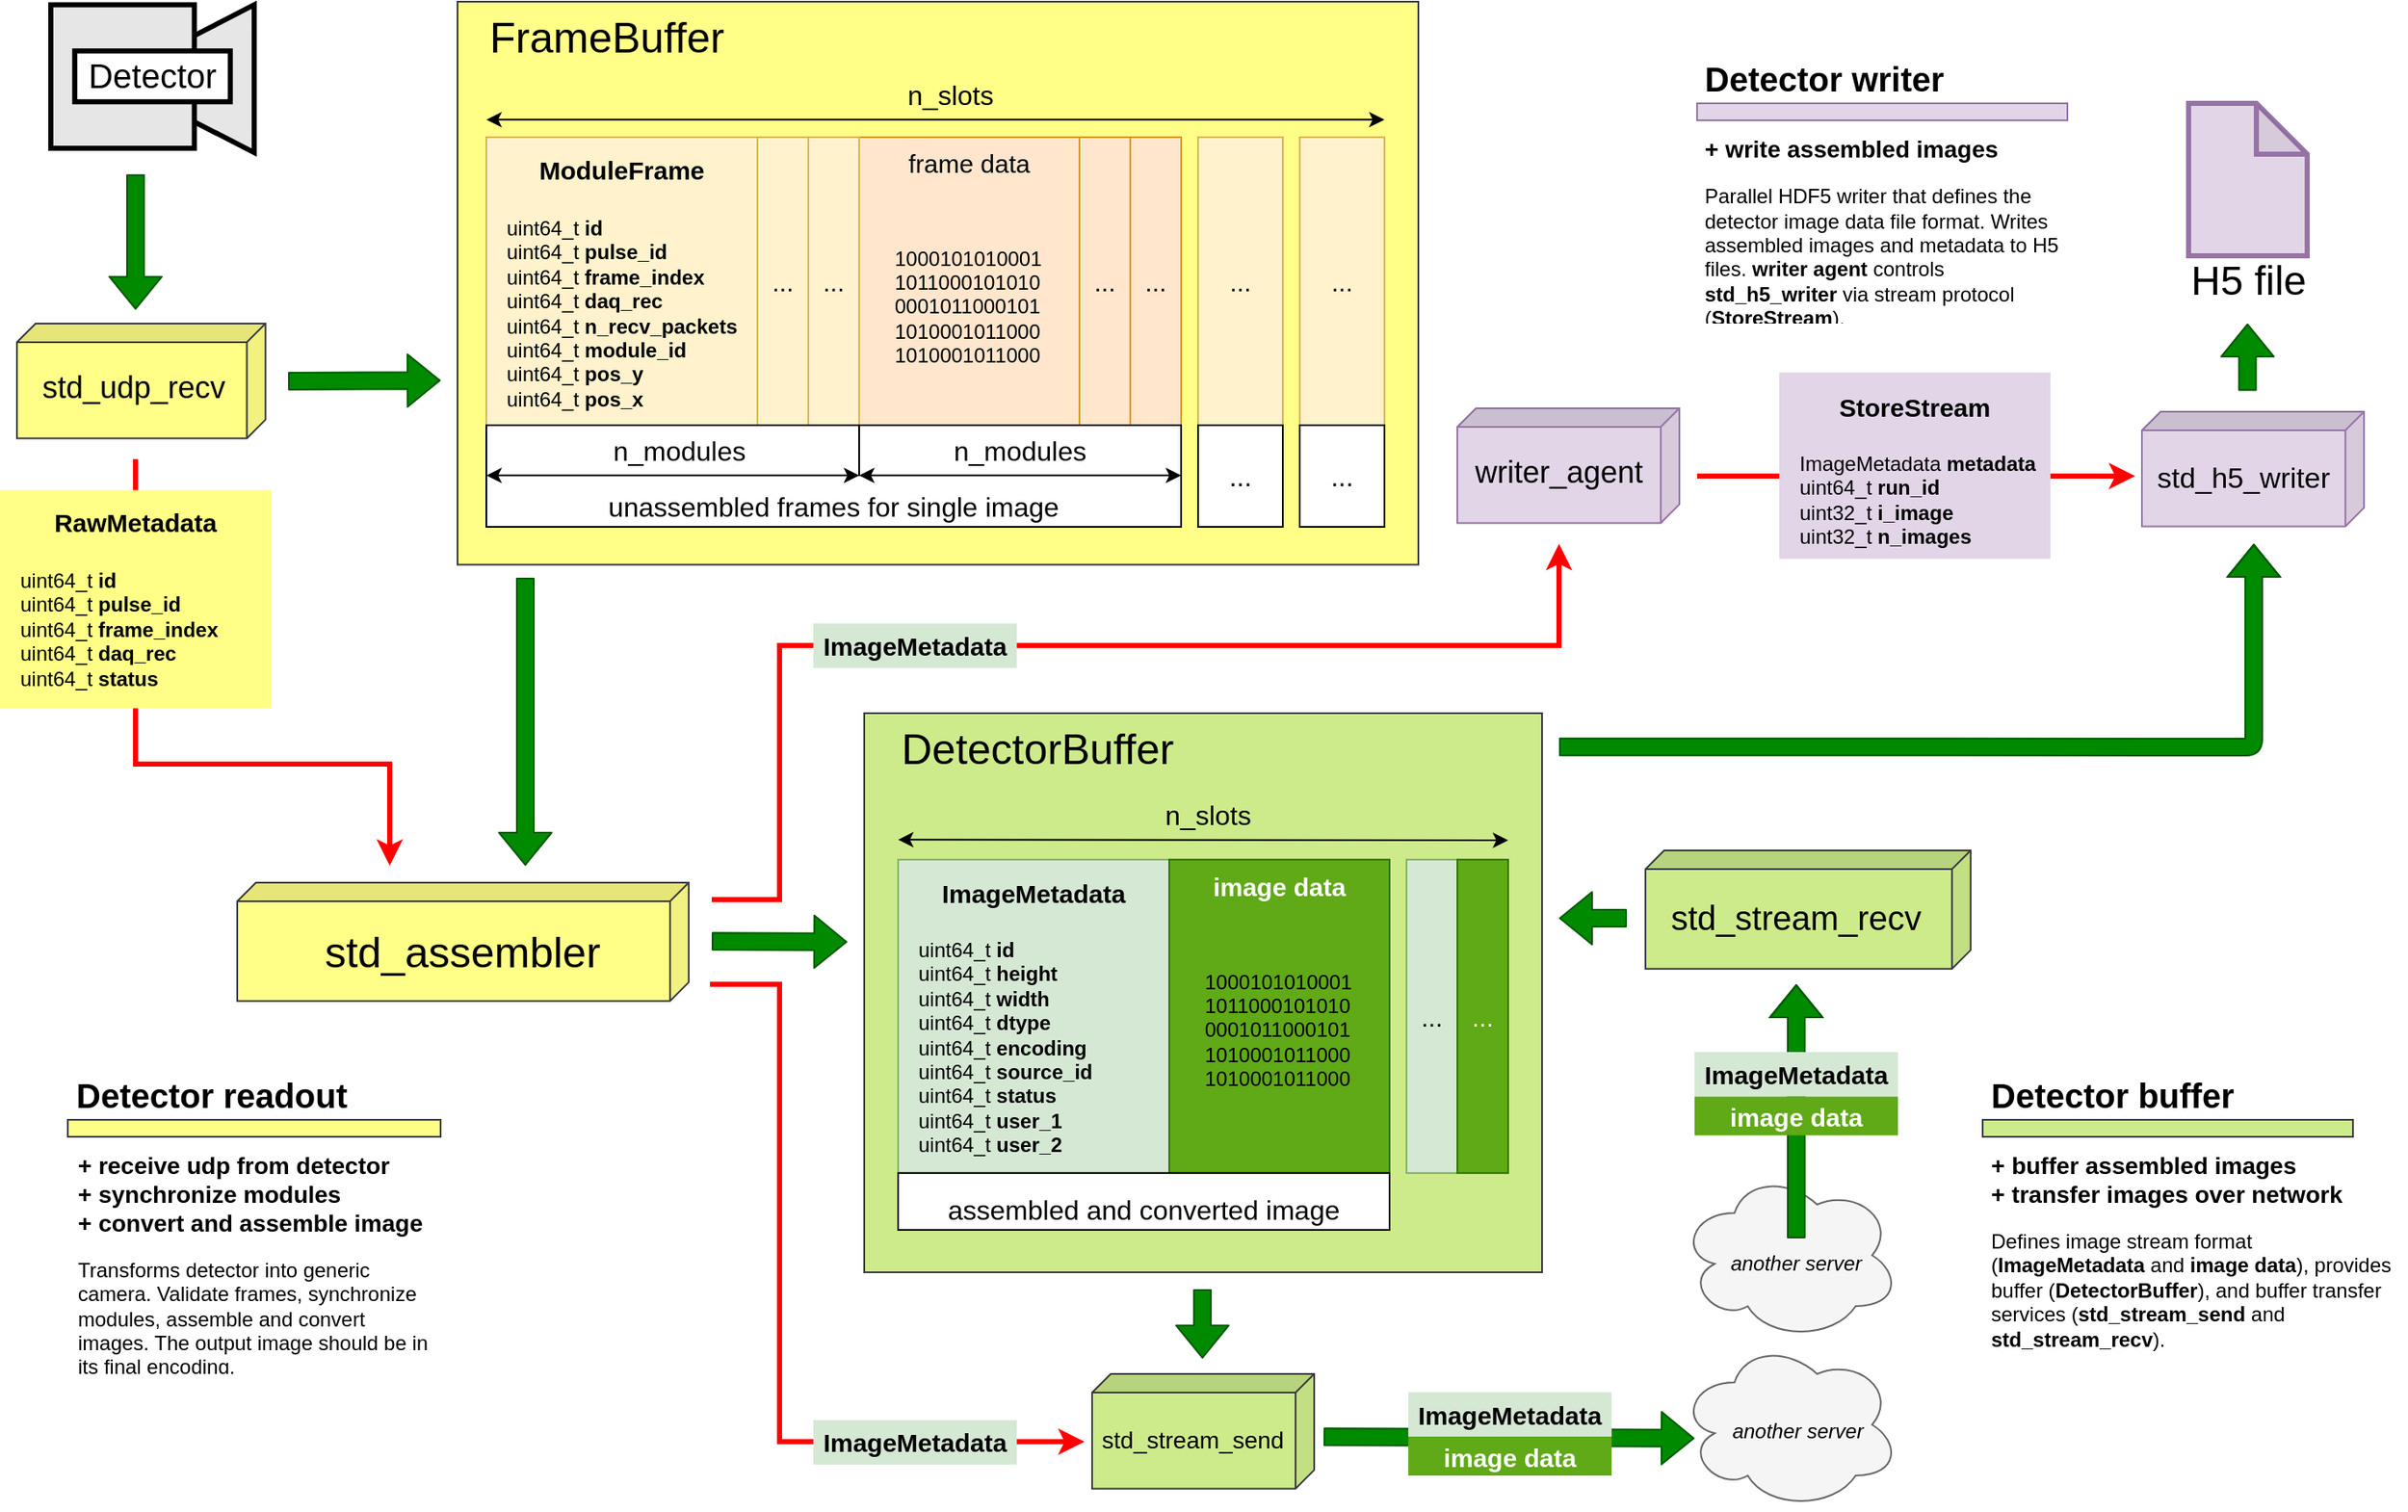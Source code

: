<mxfile version="12.9.9" type="device"><diagram id="LLWE_lJp5c9PDb6zXkUz" name="detector_data_flow"><mxGraphModel dx="2414" dy="1418" grid="1" gridSize="10" guides="1" tooltips="1" connect="1" arrows="1" fold="1" page="1" pageScale="1" pageWidth="1600" pageHeight="900" math="0" shadow="0"><root><mxCell id="0"/><mxCell id="1" parent="0"/><mxCell id="xz4rLBF5K8dxZVSBUItQ-146" value="" style="ellipse;shape=cloud;whiteSpace=wrap;html=1;fontSize=10;align=center;fillColor=#f5f5f5;strokeColor=#666666;fontColor=#333333;direction=east;" vertex="1" parent="1"><mxGeometry x="1001.05" y="700" width="130" height="100" as="geometry"/></mxCell><mxCell id="xz4rLBF5K8dxZVSBUItQ-6" style="edgeStyle=orthogonalEdgeStyle;rounded=0;orthogonalLoop=1;jettySize=auto;html=1;startArrow=none;startFill=0;fontSize=16;endArrow=classic;endFill=1;strokeWidth=3;strokeColor=#FF0000;" edge="1" parent="1"><mxGeometry relative="1" as="geometry"><mxPoint x="90" y="280" as="sourcePoint"/><mxPoint x="240" y="520" as="targetPoint"/><Array as="points"><mxPoint x="90" y="280"/><mxPoint x="90" y="460"/><mxPoint x="240" y="460"/></Array></mxGeometry></mxCell><mxCell id="xz4rLBF5K8dxZVSBUItQ-7" value="" style="group" vertex="1" connectable="0" parent="1"><mxGeometry x="10" y="298.28" width="160" height="128.85" as="geometry"/></mxCell><mxCell id="xz4rLBF5K8dxZVSBUItQ-8" value="" style="rounded=0;whiteSpace=wrap;html=1;fontSize=15;fillColor=#ffff88;strokeColor=none;" vertex="1" parent="xz4rLBF5K8dxZVSBUItQ-7"><mxGeometry width="160" height="128.85" as="geometry"/></mxCell><mxCell id="xz4rLBF5K8dxZVSBUItQ-9" value="&lt;b&gt;RawMetadata&lt;/b&gt;" style="text;html=1;strokeColor=none;fillColor=none;align=center;verticalAlign=middle;whiteSpace=wrap;rounded=0;fontSize=15;" vertex="1" parent="xz4rLBF5K8dxZVSBUItQ-7"><mxGeometry width="160" height="38.18" as="geometry"/></mxCell><mxCell id="xz4rLBF5K8dxZVSBUItQ-10" value="uint64_t &lt;b&gt;id&lt;/b&gt;&lt;br&gt;uint64_t &lt;b&gt;pulse_id&lt;/b&gt;&lt;br style=&quot;font-size: 12px&quot;&gt;uint64_t&amp;nbsp;&lt;b&gt;frame_index&lt;/b&gt;&lt;br style=&quot;font-size: 12px&quot;&gt;uint64_t&amp;nbsp;&lt;b&gt;daq_rec&lt;/b&gt;&lt;br style=&quot;font-size: 12px&quot;&gt;uint64_t &lt;b&gt;status&lt;/b&gt;" style="text;html=1;strokeColor=none;fillColor=none;align=left;verticalAlign=top;whiteSpace=wrap;rounded=0;fontSize=12;" vertex="1" parent="xz4rLBF5K8dxZVSBUItQ-7"><mxGeometry x="10" y="40" width="140" height="78.85" as="geometry"/></mxCell><mxCell id="xz4rLBF5K8dxZVSBUItQ-11" value="" style="group" vertex="1" connectable="0" parent="1"><mxGeometry x="280" y="10.0" width="567" height="332.31" as="geometry"/></mxCell><mxCell id="xz4rLBF5K8dxZVSBUItQ-12" value="" style="rounded=0;whiteSpace=wrap;html=1;fillColor=#ffff88;strokeColor=#36393d;" vertex="1" parent="xz4rLBF5K8dxZVSBUItQ-11"><mxGeometry width="567" height="332.31" as="geometry"/></mxCell><mxCell id="xz4rLBF5K8dxZVSBUItQ-13" value="FrameBuffer" style="text;html=1;strokeColor=none;fillColor=none;align=left;verticalAlign=middle;whiteSpace=wrap;rounded=0;fontSize=25;" vertex="1" parent="xz4rLBF5K8dxZVSBUItQ-11"><mxGeometry x="17" width="240" height="40" as="geometry"/></mxCell><mxCell id="xz4rLBF5K8dxZVSBUItQ-14" value="" style="group" vertex="1" connectable="0" parent="xz4rLBF5K8dxZVSBUItQ-11"><mxGeometry x="237" y="80" width="130" height="170" as="geometry"/></mxCell><mxCell id="xz4rLBF5K8dxZVSBUItQ-15" value="" style="rounded=0;whiteSpace=wrap;html=1;fontSize=12;align=left;fillColor=#ffe6cc;strokeColor=#d79b00;" vertex="1" parent="xz4rLBF5K8dxZVSBUItQ-14"><mxGeometry width="130.0" height="170" as="geometry"/></mxCell><mxCell id="xz4rLBF5K8dxZVSBUItQ-16" value="frame data" style="text;html=1;strokeColor=none;fillColor=none;align=center;verticalAlign=middle;whiteSpace=wrap;rounded=0;fontSize=15;" vertex="1" parent="xz4rLBF5K8dxZVSBUItQ-14"><mxGeometry width="130.0" height="30.909" as="geometry"/></mxCell><mxCell id="xz4rLBF5K8dxZVSBUItQ-17" value="1000101010001&lt;br&gt;1011000101010&lt;br&gt;0001011000101&lt;br&gt;1010001011000&lt;br&gt;1010001011000" style="text;html=1;strokeColor=none;fillColor=none;align=left;verticalAlign=middle;whiteSpace=wrap;rounded=0;fontSize=12;" vertex="1" parent="xz4rLBF5K8dxZVSBUItQ-14"><mxGeometry x="18.67" y="46.364" width="111.33" height="108.182" as="geometry"/></mxCell><mxCell id="xz4rLBF5K8dxZVSBUItQ-18" value="" style="rounded=0;whiteSpace=wrap;html=1;fontSize=15;fillColor=#fff2cc;strokeColor=#d6b656;" vertex="1" parent="xz4rLBF5K8dxZVSBUItQ-11"><mxGeometry x="17" y="80" width="160" height="170" as="geometry"/></mxCell><mxCell id="xz4rLBF5K8dxZVSBUItQ-19" value="&lt;b&gt;ModuleFrame&lt;/b&gt;" style="text;html=1;strokeColor=none;fillColor=none;align=center;verticalAlign=middle;whiteSpace=wrap;rounded=0;fontSize=15;" vertex="1" parent="xz4rLBF5K8dxZVSBUItQ-11"><mxGeometry x="17" y="80" width="160" height="38.18" as="geometry"/></mxCell><mxCell id="xz4rLBF5K8dxZVSBUItQ-20" value="uint64_t &lt;b&gt;id&lt;/b&gt;&lt;br&gt;uint64_t &lt;b&gt;pulse_id&lt;/b&gt;&lt;br style=&quot;font-size: 12px&quot;&gt;uint64_t&amp;nbsp;&lt;b&gt;frame_index&lt;/b&gt;&lt;br style=&quot;font-size: 12px&quot;&gt;uint64_t&amp;nbsp;&lt;b&gt;daq_rec&lt;/b&gt;&lt;br style=&quot;font-size: 12px&quot;&gt;uint64_t&amp;nbsp;&lt;b&gt;n_recv_packets&lt;/b&gt;&lt;br style=&quot;font-size: 12px&quot;&gt;uint64_t&amp;nbsp;&lt;b&gt;module_id&lt;/b&gt;&lt;br&gt;uint64_t &lt;b&gt;pos_y&lt;/b&gt;&lt;br&gt;uint64_t &lt;b&gt;pos_x&lt;/b&gt;" style="text;html=1;strokeColor=none;fillColor=none;align=left;verticalAlign=top;whiteSpace=wrap;rounded=0;fontSize=12;" vertex="1" parent="xz4rLBF5K8dxZVSBUItQ-11"><mxGeometry x="27" y="120" width="140" height="120" as="geometry"/></mxCell><mxCell id="xz4rLBF5K8dxZVSBUItQ-21" value="..." style="rounded=0;whiteSpace=wrap;html=1;fontSize=15;fillColor=#fff2cc;strokeColor=#d6b656;" vertex="1" parent="xz4rLBF5K8dxZVSBUItQ-11"><mxGeometry x="177" y="80" width="30" height="170" as="geometry"/></mxCell><mxCell id="xz4rLBF5K8dxZVSBUItQ-22" value="..." style="rounded=0;whiteSpace=wrap;html=1;fontSize=15;fillColor=#fff2cc;strokeColor=#d6b656;" vertex="1" parent="xz4rLBF5K8dxZVSBUItQ-11"><mxGeometry x="207" y="80" width="30" height="170" as="geometry"/></mxCell><mxCell id="xz4rLBF5K8dxZVSBUItQ-23" value="..." style="rounded=0;whiteSpace=wrap;html=1;fontSize=15;fillColor=#ffe6cc;strokeColor=#d79b00;" vertex="1" parent="xz4rLBF5K8dxZVSBUItQ-11"><mxGeometry x="367" y="80" width="30" height="170" as="geometry"/></mxCell><mxCell id="xz4rLBF5K8dxZVSBUItQ-24" value="..." style="rounded=0;whiteSpace=wrap;html=1;fontSize=15;fillColor=#ffe6cc;strokeColor=#d79b00;" vertex="1" parent="xz4rLBF5K8dxZVSBUItQ-11"><mxGeometry x="397" y="80" width="30" height="170" as="geometry"/></mxCell><mxCell id="xz4rLBF5K8dxZVSBUItQ-25" value="..." style="rounded=0;whiteSpace=wrap;html=1;fontSize=15;fillColor=#fff2cc;strokeColor=#d6b656;" vertex="1" parent="xz4rLBF5K8dxZVSBUItQ-11"><mxGeometry x="437" y="80" width="50" height="170" as="geometry"/></mxCell><mxCell id="xz4rLBF5K8dxZVSBUItQ-26" value="..." style="rounded=0;whiteSpace=wrap;html=1;fontSize=15;fillColor=#fff2cc;strokeColor=#d6b656;" vertex="1" parent="xz4rLBF5K8dxZVSBUItQ-11"><mxGeometry x="497" y="80" width="50" height="170" as="geometry"/></mxCell><mxCell id="xz4rLBF5K8dxZVSBUItQ-27" value="..." style="rounded=0;whiteSpace=wrap;html=1;fontSize=16;align=center;" vertex="1" parent="xz4rLBF5K8dxZVSBUItQ-11"><mxGeometry x="497" y="250" width="50" height="60" as="geometry"/></mxCell><mxCell id="xz4rLBF5K8dxZVSBUItQ-28" value="" style="group" vertex="1" connectable="0" parent="xz4rLBF5K8dxZVSBUItQ-11"><mxGeometry x="17" y="45" width="530" height="24.66" as="geometry"/></mxCell><mxCell id="xz4rLBF5K8dxZVSBUItQ-29" value="" style="endArrow=classic;startArrow=classic;html=1;fontSize=16;startFill=1;" edge="1" parent="xz4rLBF5K8dxZVSBUItQ-28"><mxGeometry width="50" height="50" relative="1" as="geometry"><mxPoint x="530" y="24.66" as="sourcePoint"/><mxPoint y="24.66" as="targetPoint"/></mxGeometry></mxCell><mxCell id="xz4rLBF5K8dxZVSBUItQ-30" value="n_slots" style="text;html=1;strokeColor=none;fillColor=none;align=center;verticalAlign=middle;whiteSpace=wrap;rounded=0;fontSize=16;" vertex="1" parent="xz4rLBF5K8dxZVSBUItQ-28"><mxGeometry x="254" width="40" height="20" as="geometry"/></mxCell><mxCell id="xz4rLBF5K8dxZVSBUItQ-31" value="..." style="rounded=0;whiteSpace=wrap;html=1;fontSize=16;align=center;" vertex="1" parent="xz4rLBF5K8dxZVSBUItQ-11"><mxGeometry x="437" y="250" width="50" height="60" as="geometry"/></mxCell><mxCell id="xz4rLBF5K8dxZVSBUItQ-32" value="&lt;font style=&quot;font-size: 16px&quot;&gt;unassembled frames for single image&lt;/font&gt;" style="rounded=0;whiteSpace=wrap;html=1;fontSize=16;align=center;verticalAlign=bottom;" vertex="1" parent="xz4rLBF5K8dxZVSBUItQ-11"><mxGeometry x="17" y="250" width="410" height="60" as="geometry"/></mxCell><mxCell id="xz4rLBF5K8dxZVSBUItQ-33" value="" style="endArrow=classic;startArrow=classic;html=1;fontSize=16;startFill=1;" edge="1" parent="xz4rLBF5K8dxZVSBUItQ-11"><mxGeometry width="50" height="50" relative="1" as="geometry"><mxPoint x="427" y="279.66" as="sourcePoint"/><mxPoint x="237" y="279.66" as="targetPoint"/></mxGeometry></mxCell><mxCell id="xz4rLBF5K8dxZVSBUItQ-34" value="n_modules" style="text;html=1;strokeColor=none;fillColor=none;align=center;verticalAlign=middle;whiteSpace=wrap;rounded=0;fontSize=16;" vertex="1" parent="xz4rLBF5K8dxZVSBUItQ-11"><mxGeometry x="312" y="255" width="40" height="20" as="geometry"/></mxCell><mxCell id="xz4rLBF5K8dxZVSBUItQ-35" value="" style="endArrow=classic;startArrow=classic;html=1;fontSize=16;startFill=1;" edge="1" parent="xz4rLBF5K8dxZVSBUItQ-11"><mxGeometry width="50" height="50" relative="1" as="geometry"><mxPoint x="237" y="279.66" as="sourcePoint"/><mxPoint x="17" y="279.66" as="targetPoint"/></mxGeometry></mxCell><mxCell id="xz4rLBF5K8dxZVSBUItQ-36" value="n_modules" style="text;html=1;strokeColor=none;fillColor=none;align=center;verticalAlign=middle;whiteSpace=wrap;rounded=0;fontSize=16;" vertex="1" parent="xz4rLBF5K8dxZVSBUItQ-11"><mxGeometry x="111.1" y="255" width="40" height="20" as="geometry"/></mxCell><mxCell id="xz4rLBF5K8dxZVSBUItQ-37" value="" style="endArrow=none;html=1;fontSize=16;entryX=1;entryY=1;entryDx=0;entryDy=0;" edge="1" parent="xz4rLBF5K8dxZVSBUItQ-11" target="xz4rLBF5K8dxZVSBUItQ-22"><mxGeometry width="50" height="50" relative="1" as="geometry"><mxPoint x="237" y="280" as="sourcePoint"/><mxPoint x="227" y="220" as="targetPoint"/></mxGeometry></mxCell><mxCell id="xz4rLBF5K8dxZVSBUItQ-38" value="" style="group;fillColor=#cdeb8b;strokeColor=#36393d;" vertex="1" connectable="0" parent="1"><mxGeometry x="520" y="430" width="400" height="330" as="geometry"/></mxCell><mxCell id="xz4rLBF5K8dxZVSBUItQ-39" value="&lt;span style=&quot;color: rgba(0 , 0 , 0 , 0) ; font-family: monospace ; font-size: 0px&quot;&gt;%3CmxGraphModel%3E%3Croot%3E%3CmxCell%20id%3D%220%22%2F%3E%3CmxCell%20id%3D%221%22%20parent%3D%220%22%2F%3E%3CmxCell%20id%3D%222%22%20value%3D%22%22%20style%3D%22group%22%20vertex%3D%221%22%20connectable%3D%220%22%20parent%3D%221%22%3E%3CmxGeometry%20x%3D%2213%22%20y%3D%22230%22%20width%3D%22580.9%22%20height%3D%22332.31%22%20as%3D%22geometry%22%2F%3E%3C%2FmxCell%3E%3CmxCell%20id%3D%223%22%20value%3D%22%22%20style%3D%22rounded%3D0%3BwhiteSpace%3Dwrap%3Bhtml%3D1%3B%22%20vertex%3D%221%22%20parent%3D%222%22%3E%3CmxGeometry%20width%3D%22580.9%22%20height%3D%22332.31%22%20as%3D%22geometry%22%2F%3E%3C%2FmxCell%3E%3CmxCell%20id%3D%224%22%20value%3D%22FrameBuffer%22%20style%3D%22text%3Bhtml%3D1%3BstrokeColor%3Dnone%3BfillColor%3Dnone%3Balign%3Dleft%3BverticalAlign%3Dmiddle%3BwhiteSpace%3Dwrap%3Brounded%3D0%3BfontSize%3D25%3B%22%20vertex%3D%221%22%20parent%3D%222%22%3E%3CmxGeometry%20x%3D%2217%22%20width%3D%22240%22%20height%3D%2240%22%20as%3D%22geometry%22%2F%3E%3C%2FmxCell%3E%3CmxCell%20id%3D%225%22%20value%3D%22%22%20style%3D%22group%22%20vertex%3D%221%22%20connectable%3D%220%22%20parent%3D%222%22%3E%3CmxGeometry%20x%3D%22237%22%20y%3D%2280%22%20width%3D%22130%22%20height%3D%22170%22%20as%3D%22geometry%22%2F%3E%3C%2FmxCell%3E%3CmxCell%20id%3D%226%22%20value%3D%22%22%20style%3D%22rounded%3D0%3BwhiteSpace%3Dwrap%3Bhtml%3D1%3BfontSize%3D12%3Balign%3Dleft%3BfillColor%3D%23ffe6cc%3BstrokeColor%3D%23d79b00%3B%22%20vertex%3D%221%22%20parent%3D%225%22%3E%3CmxGeometry%20width%3D%22130.0%22%20height%3D%22170%22%20as%3D%22geometry%22%2F%3E%3C%2FmxCell%3E%3CmxCell%20id%3D%227%22%20value%3D%22frame%20data%22%20style%3D%22text%3Bhtml%3D1%3BstrokeColor%3Dnone%3BfillColor%3Dnone%3Balign%3Dcenter%3BverticalAlign%3Dmiddle%3BwhiteSpace%3Dwrap%3Brounded%3D0%3BfontSize%3D15%3B%22%20vertex%3D%221%22%20parent%3D%225%22%3E%3CmxGeometry%20width%3D%22130.0%22%20height%3D%2230.909%22%20as%3D%22geometry%22%2F%3E%3C%2FmxCell%3E%3CmxCell%20id%3D%228%22%20value%3D%221000101010001%26lt%3Bbr%26gt%3B1011000101010%26lt%3Bbr%26gt%3B0001011000101%26lt%3Bbr%26gt%3B1010001011000%26lt%3Bbr%26gt%3B1010001011000%22%20style%3D%22text%3Bhtml%3D1%3BstrokeColor%3Dnone%3BfillColor%3Dnone%3Balign%3Dleft%3BverticalAlign%3Dmiddle%3BwhiteSpace%3Dwrap%3Brounded%3D0%3BfontSize%3D12%3B%22%20vertex%3D%221%22%20parent%3D%225%22%3E%3CmxGeometry%20x%3D%2218.67%22%20y%3D%2246.364%22%20width%3D%22111.33%22%20height%3D%22108.182%22%20as%3D%22geometry%22%2F%3E%3C%2FmxCell%3E%3CmxCell%20id%3D%229%22%20value%3D%22%22%20style%3D%22rounded%3D0%3BwhiteSpace%3Dwrap%3Bhtml%3D1%3BfontSize%3D15%3BfillColor%3D%23fff2cc%3BstrokeColor%3D%23d6b656%3B%22%20vertex%3D%221%22%20parent%3D%222%22%3E%3CmxGeometry%20x%3D%2217%22%20y%3D%2280%22%20width%3D%22160%22%20height%3D%22170%22%20as%3D%22geometry%22%2F%3E%3C%2FmxCell%3E%3CmxCell%20id%3D%2210%22%20value%3D%22%26lt%3Bb%26gt%3BModuleFrame%26lt%3B%2Fb%26gt%3B%22%20style%3D%22text%3Bhtml%3D1%3BstrokeColor%3Dnone%3BfillColor%3Dnone%3Balign%3Dcenter%3BverticalAlign%3Dmiddle%3BwhiteSpace%3Dwrap%3Brounded%3D0%3BfontSize%3D15%3B%22%20vertex%3D%221%22%20parent%3D%222%22%3E%3CmxGeometry%20x%3D%2217%22%20y%3D%2280%22%20width%3D%22160%22%20height%3D%2238.18%22%20as%3D%22geometry%22%2F%3E%3C%2FmxCell%3E%3CmxCell%20id%3D%2211%22%20value%3D%22uint64_t%20%26lt%3Bb%26gt%3Bid%26lt%3B%2Fb%26gt%3B%26lt%3Bbr%26gt%3Buint64_t%20%26lt%3Bb%26gt%3Bpulse_id%26lt%3B%2Fb%26gt%3B%26lt%3Bbr%20style%3D%26quot%3Bfont-size%3A%2012px%26quot%3B%26gt%3Buint64_t%26amp%3Bnbsp%3B%26lt%3Bb%26gt%3Bframe_index%26lt%3B%2Fb%26gt%3B%26lt%3Bbr%20style%3D%26quot%3Bfont-size%3A%2012px%26quot%3B%26gt%3Buint64_t%26amp%3Bnbsp%3B%26lt%3Bb%26gt%3Bdaq_rec%26lt%3B%2Fb%26gt%3B%26lt%3Bbr%20style%3D%26quot%3Bfont-size%3A%2012px%26quot%3B%26gt%3Buint64_t%26amp%3Bnbsp%3B%26lt%3Bb%26gt%3Bn_recv_packets%26lt%3B%2Fb%26gt%3B%26lt%3Bbr%20style%3D%26quot%3Bfont-size%3A%2012px%26quot%3B%26gt%3Buint64_t%26amp%3Bnbsp%3B%26lt%3Bb%26gt%3Bmodule_id%26lt%3B%2Fb%26gt%3B%26lt%3Bbr%26gt%3Buint64_t%20%26lt%3Bb%26gt%3Bpos_y%26lt%3B%2Fb%26gt%3B%26lt%3Bbr%26gt%3Buint64_t%20%26lt%3Bb%26gt%3Bpos_x%26lt%3B%2Fb%26gt%3B%22%20style%3D%22text%3Bhtml%3D1%3BstrokeColor%3Dnone%3BfillColor%3Dnone%3Balign%3Dleft%3BverticalAlign%3Dtop%3BwhiteSpace%3Dwrap%3Brounded%3D0%3BfontSize%3D12%3B%22%20vertex%3D%221%22%20parent%3D%222%22%3E%3CmxGeometry%20x%3D%2227%22%20y%3D%22120%22%20width%3D%22140%22%20height%3D%22120%22%20as%3D%22geometry%22%2F%3E%3C%2FmxCell%3E%3CmxCell%20id%3D%2212%22%20value%3D%22...%22%20style%3D%22rounded%3D0%3BwhiteSpace%3Dwrap%3Bhtml%3D1%3BfontSize%3D15%3BfillColor%3D%23fff2cc%3BstrokeColor%3D%23d6b656%3B%22%20vertex%3D%221%22%20parent%3D%222%22%3E%3CmxGeometry%20x%3D%22177%22%20y%3D%2280%22%20width%3D%2230%22%20height%3D%22170%22%20as%3D%22geometry%22%2F%3E%3C%2FmxCell%3E%3CmxCell%20id%3D%2213%22%20value%3D%22...%22%20style%3D%22rounded%3D0%3BwhiteSpace%3Dwrap%3Bhtml%3D1%3BfontSize%3D15%3BfillColor%3D%23fff2cc%3BstrokeColor%3D%23d6b656%3B%22%20vertex%3D%221%22%20parent%3D%222%22%3E%3CmxGeometry%20x%3D%22207%22%20y%3D%2280%22%20width%3D%2230%22%20height%3D%22170%22%20as%3D%22geometry%22%2F%3E%3C%2FmxCell%3E%3CmxCell%20id%3D%2214%22%20value%3D%22...%22%20style%3D%22rounded%3D0%3BwhiteSpace%3Dwrap%3Bhtml%3D1%3BfontSize%3D15%3BfillColor%3D%23ffe6cc%3BstrokeColor%3D%23d79b00%3B%22%20vertex%3D%221%22%20parent%3D%222%22%3E%3CmxGeometry%20x%3D%22367%22%20y%3D%2280%22%20width%3D%2230%22%20height%3D%22170%22%20as%3D%22geometry%22%2F%3E%3C%2FmxCell%3E%3CmxCell%20id%3D%2215%22%20value%3D%22...%22%20style%3D%22rounded%3D0%3BwhiteSpace%3Dwrap%3Bhtml%3D1%3BfontSize%3D15%3BfillColor%3D%23ffe6cc%3BstrokeColor%3D%23d79b00%3B%22%20vertex%3D%221%22%20parent%3D%222%22%3E%3CmxGeometry%20x%3D%22397%22%20y%3D%2280%22%20width%3D%2230%22%20height%3D%22170%22%20as%3D%22geometry%22%2F%3E%3C%2FmxCell%3E%3CmxCell%20id%3D%2216%22%20value%3D%22...%22%20style%3D%22rounded%3D0%3BwhiteSpace%3Dwrap%3Bhtml%3D1%3BfontSize%3D15%3BfillColor%3D%23fff2cc%3BstrokeColor%3D%23d6b656%3B%22%20vertex%3D%221%22%20parent%3D%222%22%3E%3CmxGeometry%20x%3D%22437%22%20y%3D%2280%22%20width%3D%2250%22%20height%3D%22170%22%20as%3D%22geometry%22%2F%3E%3C%2FmxCell%3E%3CmxCell%20id%3D%2217%22%20value%3D%22...%22%20style%3D%22rounded%3D0%3BwhiteSpace%3Dwrap%3Bhtml%3D1%3BfontSize%3D15%3BfillColor%3D%23fff2cc%3BstrokeColor%3D%23d6b656%3B%22%20vertex%3D%221%22%20parent%3D%222%22%3E%3CmxGeometry%20x%3D%22497%22%20y%3D%2280%22%20width%3D%2250%22%20height%3D%22170%22%20as%3D%22geometry%22%2F%3E%3C%2FmxCell%3E%3CmxCell%20id%3D%2218%22%20value%3D%22...%22%20style%3D%22rounded%3D0%3BwhiteSpace%3Dwrap%3Bhtml%3D1%3BfontSize%3D16%3Balign%3Dcenter%3B%22%20vertex%3D%221%22%20parent%3D%222%22%3E%3CmxGeometry%20x%3D%22497%22%20y%3D%22250%22%20width%3D%2250%22%20height%3D%2260%22%20as%3D%22geometry%22%2F%3E%3C%2FmxCell%3E%3CmxCell%20id%3D%2219%22%20value%3D%22%22%20style%3D%22group%22%20vertex%3D%221%22%20connectable%3D%220%22%20parent%3D%222%22%3E%3CmxGeometry%20x%3D%2217%22%20y%3D%2245%22%20width%3D%22530%22%20height%3D%2224.66%22%20as%3D%22geometry%22%2F%3E%3C%2FmxCell%3E%3CmxCell%20id%3D%2220%22%20value%3D%22%22%20style%3D%22endArrow%3Dclassic%3BstartArrow%3Dclassic%3Bhtml%3D1%3BfontSize%3D16%3BstartFill%3D1%3B%22%20edge%3D%221%22%20parent%3D%2219%22%3E%3CmxGeometry%20width%3D%2250%22%20height%3D%2250%22%20relative%3D%221%22%20as%3D%22geometry%22%3E%3CmxPoint%20x%3D%22530%22%20y%3D%2224.66%22%20as%3D%22sourcePoint%22%2F%3E%3CmxPoint%20y%3D%2224.66%22%20as%3D%22targetPoint%22%2F%3E%3C%2FmxGeometry%3E%3C%2FmxCell%3E%3CmxCell%20id%3D%2221%22%20value%3D%22n_slots%22%20style%3D%22text%3Bhtml%3D1%3BstrokeColor%3Dnone%3BfillColor%3Dnone%3Balign%3Dcenter%3BverticalAlign%3Dmiddle%3BwhiteSpace%3Dwrap%3Brounded%3D0%3BfontSize%3D16%3B%22%20vertex%3D%221%22%20parent%3D%2219%22%3E%3CmxGeometry%20x%3D%22254%22%20width%3D%2240%22%20height%3D%2220%22%20as%3D%22geometry%22%2F%3E%3C%2FmxCell%3E%3CmxCell%20id%3D%2222%22%20value%3D%22...%22%20style%3D%22rounded%3D0%3BwhiteSpace%3Dwrap%3Bhtml%3D1%3BfontSize%3D16%3Balign%3Dcenter%3B%22%20vertex%3D%221%22%20parent%3D%222%22%3E%3CmxGeometry%20x%3D%22437%22%20y%3D%22250%22%20width%3D%2250%22%20height%3D%2260%22%20as%3D%22geometry%22%2F%3E%3C%2FmxCell%3E%3CmxCell%20id%3D%2223%22%20value%3D%22%26lt%3Bfont%20style%3D%26quot%3Bfont-size%3A%2016px%26quot%3B%26gt%3Bunassembled%20frames%20for%20single%20image%26lt%3B%2Ffont%26gt%3B%22%20style%3D%22rounded%3D0%3BwhiteSpace%3Dwrap%3Bhtml%3D1%3BfontSize%3D16%3Balign%3Dcenter%3BverticalAlign%3Dbottom%3B%22%20vertex%3D%221%22%20parent%3D%222%22%3E%3CmxGeometry%20x%3D%2217%22%20y%3D%22250%22%20width%3D%22410%22%20height%3D%2260%22%20as%3D%22geometry%22%2F%3E%3C%2FmxCell%3E%3CmxCell%20id%3D%2224%22%20value%3D%22%22%20style%3D%22endArrow%3Dclassic%3BstartArrow%3Dclassic%3Bhtml%3D1%3BfontSize%3D16%3BstartFill%3D1%3B%22%20edge%3D%221%22%20parent%3D%222%22%3E%3CmxGeometry%20width%3D%2250%22%20height%3D%2250%22%20relative%3D%221%22%20as%3D%22geometry%22%3E%3CmxPoint%20x%3D%22427%22%20y%3D%22279.66%22%20as%3D%22sourcePoint%22%2F%3E%3CmxPoint%20x%3D%22237%22%20y%3D%22279.66%22%20as%3D%22targetPoint%22%2F%3E%3C%2FmxGeometry%3E%3C%2FmxCell%3E%3CmxCell%20id%3D%2225%22%20value%3D%22n_modules%22%20style%3D%22text%3Bhtml%3D1%3BstrokeColor%3Dnone%3BfillColor%3Dnone%3Balign%3Dcenter%3BverticalAlign%3Dmiddle%3BwhiteSpace%3Dwrap%3Brounded%3D0%3BfontSize%3D16%3B%22%20vertex%3D%221%22%20parent%3D%222%22%3E%3CmxGeometry%20x%3D%22312%22%20y%3D%22255%22%20width%3D%2240%22%20height%3D%2220%22%20as%3D%22geometry%22%2F%3E%3C%2FmxCell%3E%3CmxCell%20id%3D%2226%22%20value%3D%22%22%20style%3D%22endArrow%3Dclassic%3BstartArrow%3Dclassic%3Bhtml%3D1%3BfontSize%3D16%3BstartFill%3D1%3B%22%20edge%3D%221%22%20parent%3D%222%22%3E%3CmxGeometry%20width%3D%2250%22%20height%3D%2250%22%20relative%3D%221%22%20as%3D%22geometry%22%3E%3CmxPoint%20x%3D%22237%22%20y%3D%22279.66%22%20as%3D%22sourcePoint%22%2F%3E%3CmxPoint%20x%3D%2217%22%20y%3D%22279.66%22%20as%3D%22targetPoint%22%2F%3E%3C%2FmxGeometry%3E%3C%2FmxCell%3E%3CmxCell%20id%3D%2227%22%20value%3D%22n_modules%22%20style%3D%22text%3Bhtml%3D1%3BstrokeColor%3Dnone%3BfillColor%3Dnone%3Balign%3Dcenter%3BverticalAlign%3Dmiddle%3BwhiteSpace%3Dwrap%3Brounded%3D0%3BfontSize%3D16%3B%22%20vertex%3D%221%22%20parent%3D%222%22%3E%3CmxGeometry%20x%3D%22111.1%22%20y%3D%22255%22%20width%3D%2240%22%20height%3D%2220%22%20as%3D%22geometry%22%2F%3E%3C%2FmxCell%3E%3CmxCell%20id%3D%2228%22%20value%3D%22%22%20style%3D%22endArrow%3Dnone%3Bhtml%3D1%3BfontSize%3D16%3BentryX%3D1%3BentryY%3D1%3BentryDx%3D0%3BentryDy%3D0%3B%22%20edge%3D%221%22%20parent%3D%222%22%20target%3D%2213%22%3E%3CmxGeometry%20width%3D%2250%22%20height%3D%2250%22%20relative%3D%221%22%20as%3D%22geometry%22%3E%3CmxPoint%20x%3D%22237%22%20y%3D%22280%22%20as%3D%22sourcePoint%22%2F%3E%3CmxPoint%20x%3D%22227%22%20y%3D%22220%22%20as%3D%22targetPoint%22%2F%3E%3C%2FmxGeometry%3E%3C%2FmxCell%3E%3C%2Froot%3E%3C%2FmxGraphModel%3E&lt;/span&gt;" style="rounded=0;whiteSpace=wrap;html=1;fillColor=#cdeb8b;strokeColor=#36393d;" vertex="1" parent="xz4rLBF5K8dxZVSBUItQ-38"><mxGeometry width="400" height="330" as="geometry"/></mxCell><mxCell id="xz4rLBF5K8dxZVSBUItQ-40" value="" style="rounded=0;whiteSpace=wrap;html=1;fontSize=15;fillColor=#d5e8d4;strokeColor=#82b366;" vertex="1" parent="xz4rLBF5K8dxZVSBUItQ-38"><mxGeometry x="20" y="86.41" width="160" height="185" as="geometry"/></mxCell><mxCell id="xz4rLBF5K8dxZVSBUItQ-41" value="&lt;b&gt;ImageMetadata&lt;/b&gt;" style="text;html=1;strokeColor=none;fillColor=none;align=center;verticalAlign=middle;whiteSpace=wrap;rounded=0;fontSize=15;" vertex="1" parent="xz4rLBF5K8dxZVSBUItQ-38"><mxGeometry x="20" y="86.41" width="160" height="38.18" as="geometry"/></mxCell><mxCell id="xz4rLBF5K8dxZVSBUItQ-42" value="uint64_t &lt;b&gt;id&lt;/b&gt;&lt;br&gt;uint64_t &lt;b&gt;height&lt;/b&gt;&lt;br style=&quot;font-size: 12px&quot;&gt;uint64_t &lt;b&gt;width&lt;/b&gt;&lt;br style=&quot;font-size: 12px&quot;&gt;uint64_t&amp;nbsp;&lt;b&gt;dtype&lt;/b&gt;&lt;br style=&quot;font-size: 12px&quot;&gt;uint64_t &lt;b&gt;encoding&lt;/b&gt;&lt;br style=&quot;font-size: 12px&quot;&gt;uint64_t &lt;b&gt;source_id&lt;/b&gt;&lt;br&gt;uint64_t &lt;b&gt;status&lt;/b&gt;&lt;br&gt;uint64_t &lt;b&gt;user_1&lt;/b&gt;&lt;br&gt;uint64_t &lt;b&gt;user_2&lt;/b&gt;" style="text;html=1;strokeColor=none;fillColor=none;align=left;verticalAlign=top;whiteSpace=wrap;rounded=0;fontSize=12;" vertex="1" parent="xz4rLBF5K8dxZVSBUItQ-38"><mxGeometry x="30" y="126.41" width="140" height="120" as="geometry"/></mxCell><mxCell id="xz4rLBF5K8dxZVSBUItQ-43" value="" style="group" vertex="1" connectable="0" parent="xz4rLBF5K8dxZVSBUItQ-38"><mxGeometry x="180" y="86.41" width="130" height="180" as="geometry"/></mxCell><mxCell id="xz4rLBF5K8dxZVSBUItQ-44" value="" style="group" vertex="1" connectable="0" parent="xz4rLBF5K8dxZVSBUItQ-43"><mxGeometry width="130" height="180" as="geometry"/></mxCell><mxCell id="xz4rLBF5K8dxZVSBUItQ-45" value="" style="rounded=0;whiteSpace=wrap;html=1;fontSize=12;align=left;fillColor=#60a917;strokeColor=#2D7600;fontColor=#ffffff;" vertex="1" parent="xz4rLBF5K8dxZVSBUItQ-44"><mxGeometry width="130" height="185" as="geometry"/></mxCell><mxCell id="xz4rLBF5K8dxZVSBUItQ-46" value="&lt;b&gt;&lt;font color=&quot;#ffffff&quot;&gt;image data&lt;/font&gt;&lt;/b&gt;" style="text;html=1;strokeColor=none;fillColor=none;align=center;verticalAlign=middle;whiteSpace=wrap;rounded=0;fontSize=15;" vertex="1" parent="xz4rLBF5K8dxZVSBUItQ-44"><mxGeometry width="130.0" height="30.909" as="geometry"/></mxCell><mxCell id="xz4rLBF5K8dxZVSBUItQ-47" value="1000101010001&lt;br&gt;1011000101010&lt;br&gt;0001011000101&lt;br&gt;1010001011000&lt;br&gt;1010001011000" style="text;html=1;strokeColor=none;fillColor=none;align=left;verticalAlign=middle;whiteSpace=wrap;rounded=0;fontSize=12;" vertex="1" parent="xz4rLBF5K8dxZVSBUItQ-44"><mxGeometry x="18.67" y="46.364" width="111.33" height="108.182" as="geometry"/></mxCell><mxCell id="xz4rLBF5K8dxZVSBUItQ-48" value="" style="group" vertex="1" connectable="0" parent="xz4rLBF5K8dxZVSBUItQ-38"><mxGeometry x="320" y="86.41" width="60" height="185" as="geometry"/></mxCell><mxCell id="xz4rLBF5K8dxZVSBUItQ-49" value="..." style="rounded=0;whiteSpace=wrap;html=1;fontSize=15;fillColor=#d5e8d4;strokeColor=#82b366;" vertex="1" parent="xz4rLBF5K8dxZVSBUItQ-48"><mxGeometry width="30" height="185" as="geometry"/></mxCell><mxCell id="xz4rLBF5K8dxZVSBUItQ-50" value="..." style="rounded=0;whiteSpace=wrap;html=1;fontSize=15;fillColor=#60a917;strokeColor=#2D7600;fontColor=#ffffff;" vertex="1" parent="xz4rLBF5K8dxZVSBUItQ-48"><mxGeometry x="30" width="30" height="185" as="geometry"/></mxCell><mxCell id="xz4rLBF5K8dxZVSBUItQ-51" value="" style="endArrow=classic;startArrow=classic;html=1;fontSize=16;startFill=1;" edge="1" parent="xz4rLBF5K8dxZVSBUItQ-38"><mxGeometry width="50" height="50" relative="1" as="geometry"><mxPoint x="380" y="75" as="sourcePoint"/><mxPoint x="20" y="74.66" as="targetPoint"/></mxGeometry></mxCell><mxCell id="xz4rLBF5K8dxZVSBUItQ-52" value="n_slots" style="text;html=1;strokeColor=none;fillColor=none;align=center;verticalAlign=middle;whiteSpace=wrap;rounded=0;fontSize=16;" vertex="1" parent="xz4rLBF5K8dxZVSBUItQ-38"><mxGeometry x="183.45" y="50" width="40" height="20" as="geometry"/></mxCell><mxCell id="xz4rLBF5K8dxZVSBUItQ-53" value="assembled and converted image" style="rounded=0;whiteSpace=wrap;html=1;fontSize=16;align=center;verticalAlign=bottom;" vertex="1" parent="xz4rLBF5K8dxZVSBUItQ-38"><mxGeometry x="20" y="271.41" width="290" height="33.59" as="geometry"/></mxCell><mxCell id="xz4rLBF5K8dxZVSBUItQ-54" value="DetectorBuffer" style="text;html=1;strokeColor=none;fillColor=none;align=left;verticalAlign=middle;whiteSpace=wrap;rounded=0;fontSize=25;" vertex="1" parent="xz4rLBF5K8dxZVSBUItQ-38"><mxGeometry x="20" width="240" height="40" as="geometry"/></mxCell><mxCell id="xz4rLBF5K8dxZVSBUItQ-55" value="" style="shape=flexArrow;endArrow=classic;html=1;fontSize=16;fillColor=#008a00;strokeColor=#005700;" edge="1" parent="1"><mxGeometry width="50" height="50" relative="1" as="geometry"><mxPoint x="320" y="350" as="sourcePoint"/><mxPoint x="320" y="520" as="targetPoint"/></mxGeometry></mxCell><mxCell id="xz4rLBF5K8dxZVSBUItQ-56" value="" style="shape=flexArrow;endArrow=classic;html=1;fontSize=16;fillColor=#008a00;strokeColor=#005700;" edge="1" parent="1"><mxGeometry width="50" height="50" relative="1" as="geometry"><mxPoint x="719.58" y="770" as="sourcePoint"/><mxPoint x="719.58" y="810.91" as="targetPoint"/></mxGeometry></mxCell><mxCell id="xz4rLBF5K8dxZVSBUItQ-96" value="" style="shape=flexArrow;endArrow=classic;html=1;fontSize=16;fillColor=#008a00;strokeColor=#005700;" edge="1" parent="1"><mxGeometry width="50" height="50" relative="1" as="geometry"><mxPoint x="180" y="234" as="sourcePoint"/><mxPoint x="270" y="233.57" as="targetPoint"/></mxGeometry></mxCell><mxCell id="xz4rLBF5K8dxZVSBUItQ-97" value="" style="group" vertex="1" connectable="0" parent="1"><mxGeometry x="20.0" y="200.0" width="146.69" height="67.71" as="geometry"/></mxCell><mxCell id="xz4rLBF5K8dxZVSBUItQ-98" value="" style="shape=cube;whiteSpace=wrap;html=1;boundedLbl=1;backgroundOutline=1;darkOpacity=0.05;darkOpacity2=0.1;rotation=90;size=11;fillColor=#ffff88;strokeColor=#36393d;" vertex="1" parent="xz4rLBF5K8dxZVSBUItQ-97"><mxGeometry x="39.49" y="-39.49" width="67.71" height="146.69" as="geometry"/></mxCell><mxCell id="xz4rLBF5K8dxZVSBUItQ-99" value="&lt;font style=&quot;font-size: 18px&quot;&gt;std_udp_recv&lt;/font&gt;" style="text;html=1;strokeColor=none;fillColor=none;align=center;verticalAlign=middle;whiteSpace=wrap;rounded=0;fontSize=25;" vertex="1" parent="xz4rLBF5K8dxZVSBUItQ-97"><mxGeometry x="14.01" y="3.84" width="110" height="60.01" as="geometry"/></mxCell><mxCell id="xz4rLBF5K8dxZVSBUItQ-101" value="" style="group" vertex="1" connectable="0" parent="1"><mxGeometry x="40" y="19.09" width="120" height="80" as="geometry"/></mxCell><mxCell id="xz4rLBF5K8dxZVSBUItQ-102" value="" style="group" vertex="1" connectable="0" parent="xz4rLBF5K8dxZVSBUItQ-101"><mxGeometry width="120" height="80" as="geometry"/></mxCell><mxCell id="xz4rLBF5K8dxZVSBUItQ-103" value="" style="triangle;whiteSpace=wrap;html=1;strokeColor=#000000;strokeWidth=3;fillColor=#E6E6E6;fontSize=36;fontColor=#000000;align=left;direction=west;" vertex="1" parent="xz4rLBF5K8dxZVSBUItQ-102"><mxGeometry x="35.294" y="-7.273" width="84.706" height="87.273" as="geometry"/></mxCell><mxCell id="xz4rLBF5K8dxZVSBUItQ-104" value="" style="whiteSpace=wrap;html=1;aspect=fixed;strokeColor=#000000;strokeWidth=3;fillColor=#E6E6E6;fontSize=36;fontColor=#000000;align=left;" vertex="1" parent="xz4rLBF5K8dxZVSBUItQ-102"><mxGeometry y="-7.273" width="84.706" height="84.706" as="geometry"/></mxCell><mxCell id="xz4rLBF5K8dxZVSBUItQ-105" value="" style="text;html=1;align=center;verticalAlign=middle;whiteSpace=wrap;rounded=0;fontSize=30;fillColor=#ffffff;strokeWidth=3;strokeColor=#000000;" vertex="1" parent="xz4rLBF5K8dxZVSBUItQ-102"><mxGeometry x="14.12" y="20" width="91.76" height="30" as="geometry"/></mxCell><mxCell id="xz4rLBF5K8dxZVSBUItQ-106" value="&lt;span style=&quot;font-size: 20px&quot;&gt;Detector&lt;/span&gt;" style="text;html=1;strokeColor=none;fillColor=none;align=center;verticalAlign=middle;whiteSpace=wrap;rounded=0;fontSize=17;" vertex="1" parent="xz4rLBF5K8dxZVSBUItQ-102"><mxGeometry x="20" y="25.0" width="80" height="20" as="geometry"/></mxCell><mxCell id="xz4rLBF5K8dxZVSBUItQ-2" value="" style="ellipse;shape=cloud;whiteSpace=wrap;html=1;fontSize=10;align=center;fillColor=#f5f5f5;strokeColor=#666666;fontColor=#333333;direction=east;" vertex="1" parent="1"><mxGeometry x="1001.05" y="800" width="130" height="100" as="geometry"/></mxCell><mxCell id="xz4rLBF5K8dxZVSBUItQ-118" value="" style="group" vertex="1" connectable="0" parent="1"><mxGeometry x="150.005" y="529.995" width="266.41" height="69.835" as="geometry"/></mxCell><mxCell id="xz4rLBF5K8dxZVSBUItQ-59" value="" style="shape=cube;whiteSpace=wrap;html=1;boundedLbl=1;backgroundOutline=1;darkOpacity=0.05;darkOpacity2=0.1;rotation=90;size=11;fillColor=#ffff88;strokeColor=#36393d;" vertex="1" parent="xz4rLBF5K8dxZVSBUItQ-118"><mxGeometry x="98.295" y="-98.295" width="69.82" height="266.41" as="geometry"/></mxCell><mxCell id="xz4rLBF5K8dxZVSBUItQ-60" value="std_assembler" style="text;html=1;strokeColor=none;fillColor=none;align=center;verticalAlign=middle;whiteSpace=wrap;rounded=0;fontSize=25;" vertex="1" parent="xz4rLBF5K8dxZVSBUItQ-118"><mxGeometry x="13.205" y="9.825" width="240" height="60.01" as="geometry"/></mxCell><mxCell id="xz4rLBF5K8dxZVSBUItQ-5" style="edgeStyle=orthogonalEdgeStyle;rounded=0;orthogonalLoop=1;jettySize=auto;html=1;startArrow=none;startFill=0;fontSize=16;endArrow=classic;endFill=1;strokeWidth=3;strokeColor=#FF0000;" edge="1" parent="1"><mxGeometry relative="1" as="geometry"><mxPoint x="429" y="590" as="sourcePoint"/><mxPoint x="650" y="860" as="targetPoint"/><Array as="points"><mxPoint x="429" y="590"/><mxPoint x="470" y="590"/><mxPoint x="470" y="860"/></Array></mxGeometry></mxCell><mxCell id="xz4rLBF5K8dxZVSBUItQ-57" value="" style="shape=flexArrow;endArrow=classic;html=1;fontSize=16;fillColor=#008a00;strokeColor=#005700;" edge="1" parent="1"><mxGeometry width="50" height="50" relative="1" as="geometry"><mxPoint x="430.0" y="564.59" as="sourcePoint"/><mxPoint x="510" y="565" as="targetPoint"/></mxGeometry></mxCell><mxCell id="xz4rLBF5K8dxZVSBUItQ-123" value="" style="group" vertex="1" connectable="0" parent="1"><mxGeometry x="654.475" y="820.005" width="131.06" height="67.71" as="geometry"/></mxCell><mxCell id="xz4rLBF5K8dxZVSBUItQ-65" value="" style="group;fontSize=10;" vertex="1" connectable="0" parent="xz4rLBF5K8dxZVSBUItQ-123"><mxGeometry width="131.06" height="67.71" as="geometry"/></mxCell><mxCell id="xz4rLBF5K8dxZVSBUItQ-66" value="" style="shape=cube;whiteSpace=wrap;html=1;boundedLbl=1;backgroundOutline=1;darkOpacity=0.05;darkOpacity2=0.1;rotation=90;size=11;fillColor=#cdeb8b;strokeColor=#36393d;" vertex="1" parent="xz4rLBF5K8dxZVSBUItQ-65"><mxGeometry x="31.675" y="-31.675" width="67.71" height="131.06" as="geometry"/></mxCell><mxCell id="xz4rLBF5K8dxZVSBUItQ-67" value="&lt;font style=&quot;font-size: 14px&quot;&gt;std_stream_send&lt;/font&gt;" style="text;html=1;strokeColor=none;fillColor=none;align=center;verticalAlign=middle;whiteSpace=wrap;rounded=0;fontSize=25;" vertex="1" parent="xz4rLBF5K8dxZVSBUItQ-65"><mxGeometry x="4.995" y="3.845" width="110" height="60.01" as="geometry"/></mxCell><mxCell id="xz4rLBF5K8dxZVSBUItQ-127" value="" style="shape=flexArrow;endArrow=classic;html=1;fontSize=16;fillColor=#008a00;strokeColor=#005700;" edge="1" parent="1"><mxGeometry width="50" height="50" relative="1" as="geometry"><mxPoint x="90" y="111.82" as="sourcePoint"/><mxPoint x="90" y="191.82" as="targetPoint"/></mxGeometry></mxCell><mxCell id="xz4rLBF5K8dxZVSBUItQ-61" value="" style="group" vertex="1" connectable="0" parent="1"><mxGeometry x="869.995" y="250.005" width="131.06" height="67.71" as="geometry"/></mxCell><mxCell id="xz4rLBF5K8dxZVSBUItQ-62" value="" style="shape=cube;whiteSpace=wrap;html=1;boundedLbl=1;backgroundOutline=1;darkOpacity=0.05;darkOpacity2=0.1;rotation=90;size=11;fillColor=#e1d5e7;strokeColor=#9673a6;" vertex="1" parent="xz4rLBF5K8dxZVSBUItQ-61"><mxGeometry x="31.675" y="-31.675" width="67.71" height="131.06" as="geometry"/></mxCell><mxCell id="xz4rLBF5K8dxZVSBUItQ-63" value="&lt;font style=&quot;font-size: 18px&quot;&gt;writer_agent&lt;/font&gt;" style="text;html=1;strokeColor=none;fillColor=none;align=center;verticalAlign=middle;whiteSpace=wrap;rounded=0;fontSize=25;" vertex="1" parent="xz4rLBF5K8dxZVSBUItQ-61"><mxGeometry x="4.995" y="3.845" width="110" height="60.01" as="geometry"/></mxCell><mxCell id="xz4rLBF5K8dxZVSBUItQ-64" style="edgeStyle=orthogonalEdgeStyle;rounded=0;orthogonalLoop=1;jettySize=auto;html=1;startArrow=none;startFill=0;fontSize=16;endArrow=classic;endFill=1;strokeWidth=3;strokeColor=#FF0000;" edge="1" parent="1"><mxGeometry relative="1" as="geometry"><mxPoint x="430" y="540" as="sourcePoint"/><mxPoint x="930" y="330" as="targetPoint"/><Array as="points"><mxPoint x="470" y="540"/><mxPoint x="470" y="390"/></Array></mxGeometry></mxCell><mxCell id="xz4rLBF5K8dxZVSBUItQ-86" value="" style="group" vertex="1" connectable="0" parent="1"><mxGeometry x="1274.005" y="252.005" width="131.06" height="70.02" as="geometry"/></mxCell><mxCell id="xz4rLBF5K8dxZVSBUItQ-87" value="" style="group;fontSize=10;" vertex="1" connectable="0" parent="xz4rLBF5K8dxZVSBUItQ-86"><mxGeometry width="131.06" height="70.02" as="geometry"/></mxCell><mxCell id="xz4rLBF5K8dxZVSBUItQ-88" value="" style="shape=cube;whiteSpace=wrap;html=1;boundedLbl=1;backgroundOutline=1;darkOpacity=0.05;darkOpacity2=0.1;rotation=90;size=11;fillColor=#e1d5e7;strokeColor=#9673a6;" vertex="1" parent="xz4rLBF5K8dxZVSBUItQ-87"><mxGeometry x="31.675" y="-31.675" width="67.71" height="131.06" as="geometry"/></mxCell><mxCell id="xz4rLBF5K8dxZVSBUItQ-89" value="&lt;font style=&quot;font-size: 17px;&quot;&gt;std_h5_writer&lt;/font&gt;" style="text;html=1;strokeColor=none;fillColor=none;align=center;verticalAlign=middle;whiteSpace=wrap;rounded=0;fontSize=17;" vertex="1" parent="xz4rLBF5K8dxZVSBUItQ-87"><mxGeometry y="20.01" width="120" height="39.99" as="geometry"/></mxCell><mxCell id="xz4rLBF5K8dxZVSBUItQ-131" style="edgeStyle=orthogonalEdgeStyle;rounded=0;orthogonalLoop=1;jettySize=auto;html=1;startArrow=none;startFill=0;fontSize=16;endArrow=classic;endFill=1;strokeWidth=3;strokeColor=#FF0000;" edge="1" parent="1"><mxGeometry relative="1" as="geometry"><mxPoint x="1011.53" y="290" as="sourcePoint"/><mxPoint x="1270" y="290" as="targetPoint"/><Array as="points"><mxPoint x="1241.53" y="290"/></Array></mxGeometry></mxCell><mxCell id="xz4rLBF5K8dxZVSBUItQ-92" value="" style="group" vertex="1" connectable="0" parent="1"><mxGeometry x="1060" y="228.86" width="160" height="110" as="geometry"/></mxCell><mxCell id="xz4rLBF5K8dxZVSBUItQ-93" value="" style="rounded=0;whiteSpace=wrap;html=1;fontSize=15;fillColor=#e1d5e7;strokeColor=none;" vertex="1" parent="xz4rLBF5K8dxZVSBUItQ-92"><mxGeometry width="160" height="110" as="geometry"/></mxCell><mxCell id="xz4rLBF5K8dxZVSBUItQ-94" value="&lt;b&gt;StoreStream&lt;/b&gt;" style="text;html=1;strokeColor=none;fillColor=none;align=center;verticalAlign=middle;whiteSpace=wrap;rounded=0;fontSize=15;" vertex="1" parent="xz4rLBF5K8dxZVSBUItQ-92"><mxGeometry width="160" height="40" as="geometry"/></mxCell><mxCell id="xz4rLBF5K8dxZVSBUItQ-95" value="ImageMetadata &lt;b&gt;metadata&lt;/b&gt;&lt;br&gt;uint64_t &lt;b&gt;run_id&lt;/b&gt;&lt;br&gt;uint32_t &lt;b&gt;i_image&lt;/b&gt;&lt;br&gt;uint32_t &lt;b&gt;n_images&lt;/b&gt;" style="text;html=1;strokeColor=none;fillColor=none;align=left;verticalAlign=top;whiteSpace=wrap;rounded=0;fontSize=12;" vertex="1" parent="xz4rLBF5K8dxZVSBUItQ-92"><mxGeometry x="10" y="40" width="150" height="70" as="geometry"/></mxCell><mxCell id="xz4rLBF5K8dxZVSBUItQ-132" value="" style="group" vertex="1" connectable="0" parent="1"><mxGeometry x="980" y="511.03" width="192.905" height="69.82" as="geometry"/></mxCell><mxCell id="xz4rLBF5K8dxZVSBUItQ-111" value="" style="shape=cube;whiteSpace=wrap;html=1;boundedLbl=1;backgroundOutline=1;darkOpacity=0.05;darkOpacity2=0.1;rotation=90;size=11;direction=east;flipV=0;flipH=0;fillColor=#cdeb8b;strokeColor=#36393d;" vertex="1" parent="xz4rLBF5K8dxZVSBUItQ-132"><mxGeometry x="62.055" y="-61.03" width="69.82" height="191.88" as="geometry"/></mxCell><mxCell id="xz4rLBF5K8dxZVSBUItQ-112" value="std_stream_recv" style="text;html=1;strokeColor=none;fillColor=none;align=center;verticalAlign=middle;whiteSpace=wrap;rounded=0;fontSize=20;direction=east;rotation=0;" vertex="1" parent="xz4rLBF5K8dxZVSBUItQ-132"><mxGeometry y="8.97" width="180" height="60" as="geometry"/></mxCell><mxCell id="xz4rLBF5K8dxZVSBUItQ-134" value="" style="shape=flexArrow;endArrow=classic;html=1;fontSize=16;fillColor=#008a00;strokeColor=#005700;" edge="1" parent="1"><mxGeometry width="50" height="50" relative="1" as="geometry"><mxPoint x="970" y="551.03" as="sourcePoint"/><mxPoint x="930" y="551.03" as="targetPoint"/></mxGeometry></mxCell><mxCell id="xz4rLBF5K8dxZVSBUItQ-151" value="" style="group" vertex="1" connectable="0" parent="1"><mxGeometry x="1261.53" y="70" width="150" height="120" as="geometry"/></mxCell><mxCell id="xz4rLBF5K8dxZVSBUItQ-148" value="H5 file" style="text;html=1;strokeColor=none;fillColor=none;align=center;verticalAlign=middle;whiteSpace=wrap;rounded=0;fontSize=24;fontColor=#000000;" vertex="1" parent="xz4rLBF5K8dxZVSBUItQ-151"><mxGeometry y="90" width="150" height="30" as="geometry"/></mxCell><mxCell id="xz4rLBF5K8dxZVSBUItQ-149" value="" style="shape=note;whiteSpace=wrap;html=1;backgroundOutline=1;darkOpacity=0.05;strokeColor=#9673a6;strokeWidth=3;fillColor=#e1d5e7;fontSize=36;align=left;" vertex="1" parent="xz4rLBF5K8dxZVSBUItQ-151"><mxGeometry x="40" width="70" height="90" as="geometry"/></mxCell><mxCell id="xz4rLBF5K8dxZVSBUItQ-152" value="" style="shape=flexArrow;endArrow=classic;html=1;fontSize=16;fillColor=#008a00;strokeColor=#005700;" edge="1" parent="1"><mxGeometry width="50" height="50" relative="1" as="geometry"><mxPoint x="791.06" y="857.12" as="sourcePoint"/><mxPoint x="1010" y="858" as="targetPoint"/></mxGeometry></mxCell><mxCell id="xz4rLBF5K8dxZVSBUItQ-153" value="" style="shape=flexArrow;endArrow=classic;html=1;fontSize=16;fillColor=#008a00;strokeColor=#005700;" edge="1" parent="1"><mxGeometry width="50" height="50" relative="1" as="geometry"><mxPoint x="1070" y="740" as="sourcePoint"/><mxPoint x="1070" y="590" as="targetPoint"/><Array as="points"><mxPoint x="1070" y="690"/></Array></mxGeometry></mxCell><mxCell id="xz4rLBF5K8dxZVSBUItQ-183" value="" style="group" vertex="1" connectable="0" parent="1"><mxGeometry x="490" y="377" width="120" height="26.3" as="geometry"/></mxCell><mxCell id="xz4rLBF5K8dxZVSBUItQ-169" value="" style="rounded=0;whiteSpace=wrap;html=1;fontSize=15;fillColor=#d5e8d4;strokeColor=none;" vertex="1" parent="xz4rLBF5K8dxZVSBUItQ-183"><mxGeometry width="120" height="26.3" as="geometry"/></mxCell><mxCell id="xz4rLBF5K8dxZVSBUItQ-170" value="&lt;b&gt;ImageMetadata&lt;/b&gt;" style="text;html=1;strokeColor=none;fillColor=none;align=center;verticalAlign=middle;whiteSpace=wrap;rounded=0;fontSize=15;" vertex="1" parent="xz4rLBF5K8dxZVSBUItQ-183"><mxGeometry width="120" height="26.3" as="geometry"/></mxCell><mxCell id="xz4rLBF5K8dxZVSBUItQ-184" value="" style="group" vertex="1" connectable="0" parent="1"><mxGeometry x="490" y="847.25" width="120" height="26.3" as="geometry"/></mxCell><mxCell id="xz4rLBF5K8dxZVSBUItQ-185" value="" style="rounded=0;whiteSpace=wrap;html=1;fontSize=15;fillColor=#d5e8d4;strokeColor=none;" vertex="1" parent="xz4rLBF5K8dxZVSBUItQ-184"><mxGeometry width="120" height="26.3" as="geometry"/></mxCell><mxCell id="xz4rLBF5K8dxZVSBUItQ-186" value="&lt;b&gt;ImageMetadata&lt;/b&gt;" style="text;html=1;strokeColor=none;fillColor=none;align=center;verticalAlign=middle;whiteSpace=wrap;rounded=0;fontSize=15;" vertex="1" parent="xz4rLBF5K8dxZVSBUItQ-184"><mxGeometry width="120" height="26.3" as="geometry"/></mxCell><mxCell id="xz4rLBF5K8dxZVSBUItQ-78" value="" style="rounded=0;whiteSpace=wrap;html=1;fontSize=15;fillColor=#d5e8d4;strokeColor=none;" vertex="1" parent="1"><mxGeometry x="841.06" y="830.81" width="120" height="26.3" as="geometry"/></mxCell><mxCell id="xz4rLBF5K8dxZVSBUItQ-187" value="" style="group" vertex="1" connectable="0" parent="1"><mxGeometry x="841.06" y="830.81" width="120" height="49.19" as="geometry"/></mxCell><mxCell id="xz4rLBF5K8dxZVSBUItQ-79" value="&lt;b&gt;ImageMetadata&lt;/b&gt;" style="text;html=1;strokeColor=none;fillColor=none;align=center;verticalAlign=middle;whiteSpace=wrap;rounded=0;fontSize=15;" vertex="1" parent="xz4rLBF5K8dxZVSBUItQ-187"><mxGeometry width="120" height="26.3" as="geometry"/></mxCell><mxCell id="xz4rLBF5K8dxZVSBUItQ-80" value="&lt;b&gt;image data&lt;/b&gt;" style="text;html=1;strokeColor=none;fillColor=#60a917;align=center;verticalAlign=middle;whiteSpace=wrap;rounded=0;fontSize=15;fontColor=#ffffff;" vertex="1" parent="xz4rLBF5K8dxZVSBUItQ-187"><mxGeometry y="26.3" width="120" height="22.89" as="geometry"/></mxCell><mxCell id="xz4rLBF5K8dxZVSBUItQ-215" value="" style="group" vertex="1" connectable="0" parent="1"><mxGeometry x="1011.45" y="40" width="218.55" height="160" as="geometry"/></mxCell><mxCell id="xz4rLBF5K8dxZVSBUItQ-216" value="" style="group" vertex="1" connectable="0" parent="xz4rLBF5K8dxZVSBUItQ-215"><mxGeometry width="218.55" height="40" as="geometry"/></mxCell><mxCell id="xz4rLBF5K8dxZVSBUItQ-217" value="" style="rounded=0;whiteSpace=wrap;html=1;fillColor=#e1d5e7;strokeColor=#9673a6;" vertex="1" parent="xz4rLBF5K8dxZVSBUItQ-216"><mxGeometry y="30" width="218.55" height="10" as="geometry"/></mxCell><mxCell id="xz4rLBF5K8dxZVSBUItQ-218" value="&lt;font style=&quot;font-size: 20px&quot;&gt;Detector writer&lt;/font&gt;" style="text;html=1;strokeColor=none;fillColor=none;align=left;verticalAlign=middle;whiteSpace=wrap;rounded=0;fontColor=#000000;fontStyle=1" vertex="1" parent="xz4rLBF5K8dxZVSBUItQ-216"><mxGeometry x="2.763" width="213.031" height="30" as="geometry"/></mxCell><mxCell id="xz4rLBF5K8dxZVSBUItQ-219" value="&lt;h1 style=&quot;font-size: 14px&quot;&gt;&lt;font style=&quot;font-size: 14px&quot;&gt;+ write assembled images&lt;br&gt;&lt;/font&gt;&lt;/h1&gt;&lt;p&gt;Parallel HDF5 writer that defines the detector image data file format. Writes assembled images and metadata to H5 files. &lt;b&gt;writer agent&lt;/b&gt; controls &lt;b&gt;std_h5_writer&lt;/b&gt; via stream protocol (&lt;b&gt;StoreStream&lt;/b&gt;).&lt;/p&gt;" style="text;html=1;strokeColor=none;fillColor=none;spacing=5;spacingTop=-20;whiteSpace=wrap;overflow=hidden;rounded=0;fontColor=#000000;" vertex="1" parent="xz4rLBF5K8dxZVSBUItQ-215"><mxGeometry y="50" width="218.55" height="110" as="geometry"/></mxCell><mxCell id="xz4rLBF5K8dxZVSBUItQ-221" value="" style="group" vertex="1" connectable="0" parent="1"><mxGeometry x="1010" y="630" width="120" height="49.19" as="geometry"/></mxCell><mxCell id="xz4rLBF5K8dxZVSBUItQ-198" value="" style="rounded=0;whiteSpace=wrap;html=1;fontSize=15;fillColor=#d5e8d4;strokeColor=none;" vertex="1" parent="xz4rLBF5K8dxZVSBUItQ-221"><mxGeometry width="120" height="26.3" as="geometry"/></mxCell><mxCell id="xz4rLBF5K8dxZVSBUItQ-199" value="" style="group" vertex="1" connectable="0" parent="xz4rLBF5K8dxZVSBUItQ-221"><mxGeometry width="120" height="49.19" as="geometry"/></mxCell><mxCell id="xz4rLBF5K8dxZVSBUItQ-200" value="&lt;b&gt;ImageMetadata&lt;/b&gt;" style="text;html=1;strokeColor=none;fillColor=none;align=center;verticalAlign=middle;whiteSpace=wrap;rounded=0;fontSize=15;" vertex="1" parent="xz4rLBF5K8dxZVSBUItQ-199"><mxGeometry width="120" height="26.3" as="geometry"/></mxCell><mxCell id="xz4rLBF5K8dxZVSBUItQ-201" value="&lt;b&gt;image data&lt;/b&gt;" style="text;html=1;strokeColor=none;fillColor=#60a917;align=center;verticalAlign=middle;whiteSpace=wrap;rounded=0;fontSize=15;fontColor=#ffffff;" vertex="1" parent="xz4rLBF5K8dxZVSBUItQ-199"><mxGeometry y="26.3" width="120" height="22.89" as="geometry"/></mxCell><mxCell id="xz4rLBF5K8dxZVSBUItQ-222" value="" style="group" vertex="1" connectable="0" parent="1"><mxGeometry x="1180" y="640.01" width="250" height="170" as="geometry"/></mxCell><mxCell id="xz4rLBF5K8dxZVSBUItQ-223" value="" style="group" vertex="1" connectable="0" parent="xz4rLBF5K8dxZVSBUItQ-222"><mxGeometry width="218.55" height="40" as="geometry"/></mxCell><mxCell id="xz4rLBF5K8dxZVSBUItQ-224" value="" style="rounded=0;whiteSpace=wrap;html=1;fillColor=#cdeb8b;strokeColor=#36393d;" vertex="1" parent="xz4rLBF5K8dxZVSBUItQ-223"><mxGeometry y="30" width="218.55" height="10" as="geometry"/></mxCell><mxCell id="xz4rLBF5K8dxZVSBUItQ-225" value="&lt;font style=&quot;font-size: 20px&quot;&gt;Detector buffer&lt;/font&gt;" style="text;html=1;strokeColor=none;fillColor=none;align=left;verticalAlign=middle;whiteSpace=wrap;rounded=0;fontColor=#000000;fontStyle=1" vertex="1" parent="xz4rLBF5K8dxZVSBUItQ-223"><mxGeometry x="2.763" width="213.031" height="30" as="geometry"/></mxCell><mxCell id="xz4rLBF5K8dxZVSBUItQ-226" value="&lt;h1 style=&quot;font-size: 14px&quot;&gt;&lt;font style=&quot;font-size: 14px&quot;&gt;+ buffer assembled images&lt;br&gt;+ transfer images over network&lt;/font&gt;&lt;/h1&gt;&lt;p&gt;Defines image stream format (&lt;b&gt;ImageMetadata&lt;/b&gt;&amp;nbsp;and &lt;b&gt;image data&lt;/b&gt;), provides buffer (&lt;b&gt;DetectorBuffer&lt;/b&gt;), and buffer transfer services (&lt;b&gt;std_stream_send&lt;/b&gt;&amp;nbsp;and &lt;b&gt;std_stream_recv&lt;/b&gt;).&lt;/p&gt;" style="text;html=1;strokeColor=none;fillColor=none;spacing=5;spacingTop=-20;whiteSpace=wrap;overflow=hidden;rounded=0;fontColor=#000000;" vertex="1" parent="xz4rLBF5K8dxZVSBUItQ-222"><mxGeometry y="50" width="250" height="120" as="geometry"/></mxCell><mxCell id="xz4rLBF5K8dxZVSBUItQ-228" value="" style="shape=flexArrow;endArrow=classic;html=1;fontSize=16;fillColor=#008a00;strokeColor=#005700;" edge="1" parent="1"><mxGeometry width="50" height="50" relative="1" as="geometry"><mxPoint x="930" y="449.84" as="sourcePoint"/><mxPoint x="1340" y="330" as="targetPoint"/><Array as="points"><mxPoint x="1340" y="450"/></Array></mxGeometry></mxCell><mxCell id="xz4rLBF5K8dxZVSBUItQ-229" value="" style="shape=flexArrow;endArrow=classic;html=1;fontSize=16;fillColor=#008a00;strokeColor=#005700;" edge="1" parent="1"><mxGeometry width="50" height="50" relative="1" as="geometry"><mxPoint x="1336.29" y="239.73" as="sourcePoint"/><mxPoint x="1336.29" y="200" as="targetPoint"/></mxGeometry></mxCell><mxCell id="xz4rLBF5K8dxZVSBUItQ-232" value="" style="group" vertex="1" connectable="0" parent="1"><mxGeometry x="50" y="640.01" width="220" height="180" as="geometry"/></mxCell><mxCell id="xz4rLBF5K8dxZVSBUItQ-213" value="" style="group" vertex="1" connectable="0" parent="xz4rLBF5K8dxZVSBUItQ-232"><mxGeometry width="220" height="180" as="geometry"/></mxCell><mxCell id="xz4rLBF5K8dxZVSBUItQ-188" value="" style="group" vertex="1" connectable="0" parent="xz4rLBF5K8dxZVSBUItQ-213"><mxGeometry width="220" height="40" as="geometry"/></mxCell><mxCell id="xz4rLBF5K8dxZVSBUItQ-171" value="" style="rounded=0;whiteSpace=wrap;html=1;fillColor=#ffff88;strokeColor=#36393d;" vertex="1" parent="xz4rLBF5K8dxZVSBUItQ-188"><mxGeometry y="30" width="220.0" height="10" as="geometry"/></mxCell><mxCell id="xz4rLBF5K8dxZVSBUItQ-181" value="&lt;font style=&quot;font-size: 20px&quot;&gt;Detector readout&lt;/font&gt;" style="text;html=1;strokeColor=none;fillColor=none;align=left;verticalAlign=middle;whiteSpace=wrap;rounded=0;fontColor=#000000;fontStyle=1" vertex="1" parent="xz4rLBF5K8dxZVSBUItQ-188"><mxGeometry x="2.781" width="214.444" height="30" as="geometry"/></mxCell><mxCell id="xz4rLBF5K8dxZVSBUItQ-212" value="&lt;h1 style=&quot;font-size: 14px&quot;&gt;&lt;font style=&quot;font-size: 14px&quot;&gt;+ receive udp from detector&lt;br&gt;+ synchronize modules&lt;br&gt;+ convert and assemble image&lt;/font&gt;&lt;/h1&gt;&lt;p&gt;Transforms detector into generic camera. Validate frames, synchronize modules, assemble and convert images. The output image should be in its final encoding.&lt;/p&gt;" style="text;html=1;strokeColor=none;fillColor=none;spacing=5;spacingTop=-20;whiteSpace=wrap;overflow=hidden;rounded=0;fontColor=#000000;" vertex="1" parent="xz4rLBF5K8dxZVSBUItQ-213"><mxGeometry x="1.45" y="50" width="218.55" height="130" as="geometry"/></mxCell><mxCell id="xz4rLBF5K8dxZVSBUItQ-233" value="&lt;i&gt;another server&lt;/i&gt;" style="text;html=1;strokeColor=none;fillColor=none;align=center;verticalAlign=middle;whiteSpace=wrap;rounded=0;fontColor=#000000;" vertex="1" parent="1"><mxGeometry x="1030" y="735" width="80" height="40" as="geometry"/></mxCell><mxCell id="xz4rLBF5K8dxZVSBUItQ-234" value="&lt;i&gt;another server&lt;/i&gt;" style="text;html=1;strokeColor=none;fillColor=none;align=center;verticalAlign=middle;whiteSpace=wrap;rounded=0;fontColor=#000000;" vertex="1" parent="1"><mxGeometry x="1031.05" y="833.86" width="80" height="40" as="geometry"/></mxCell></root></mxGraphModel></diagram></mxfile>